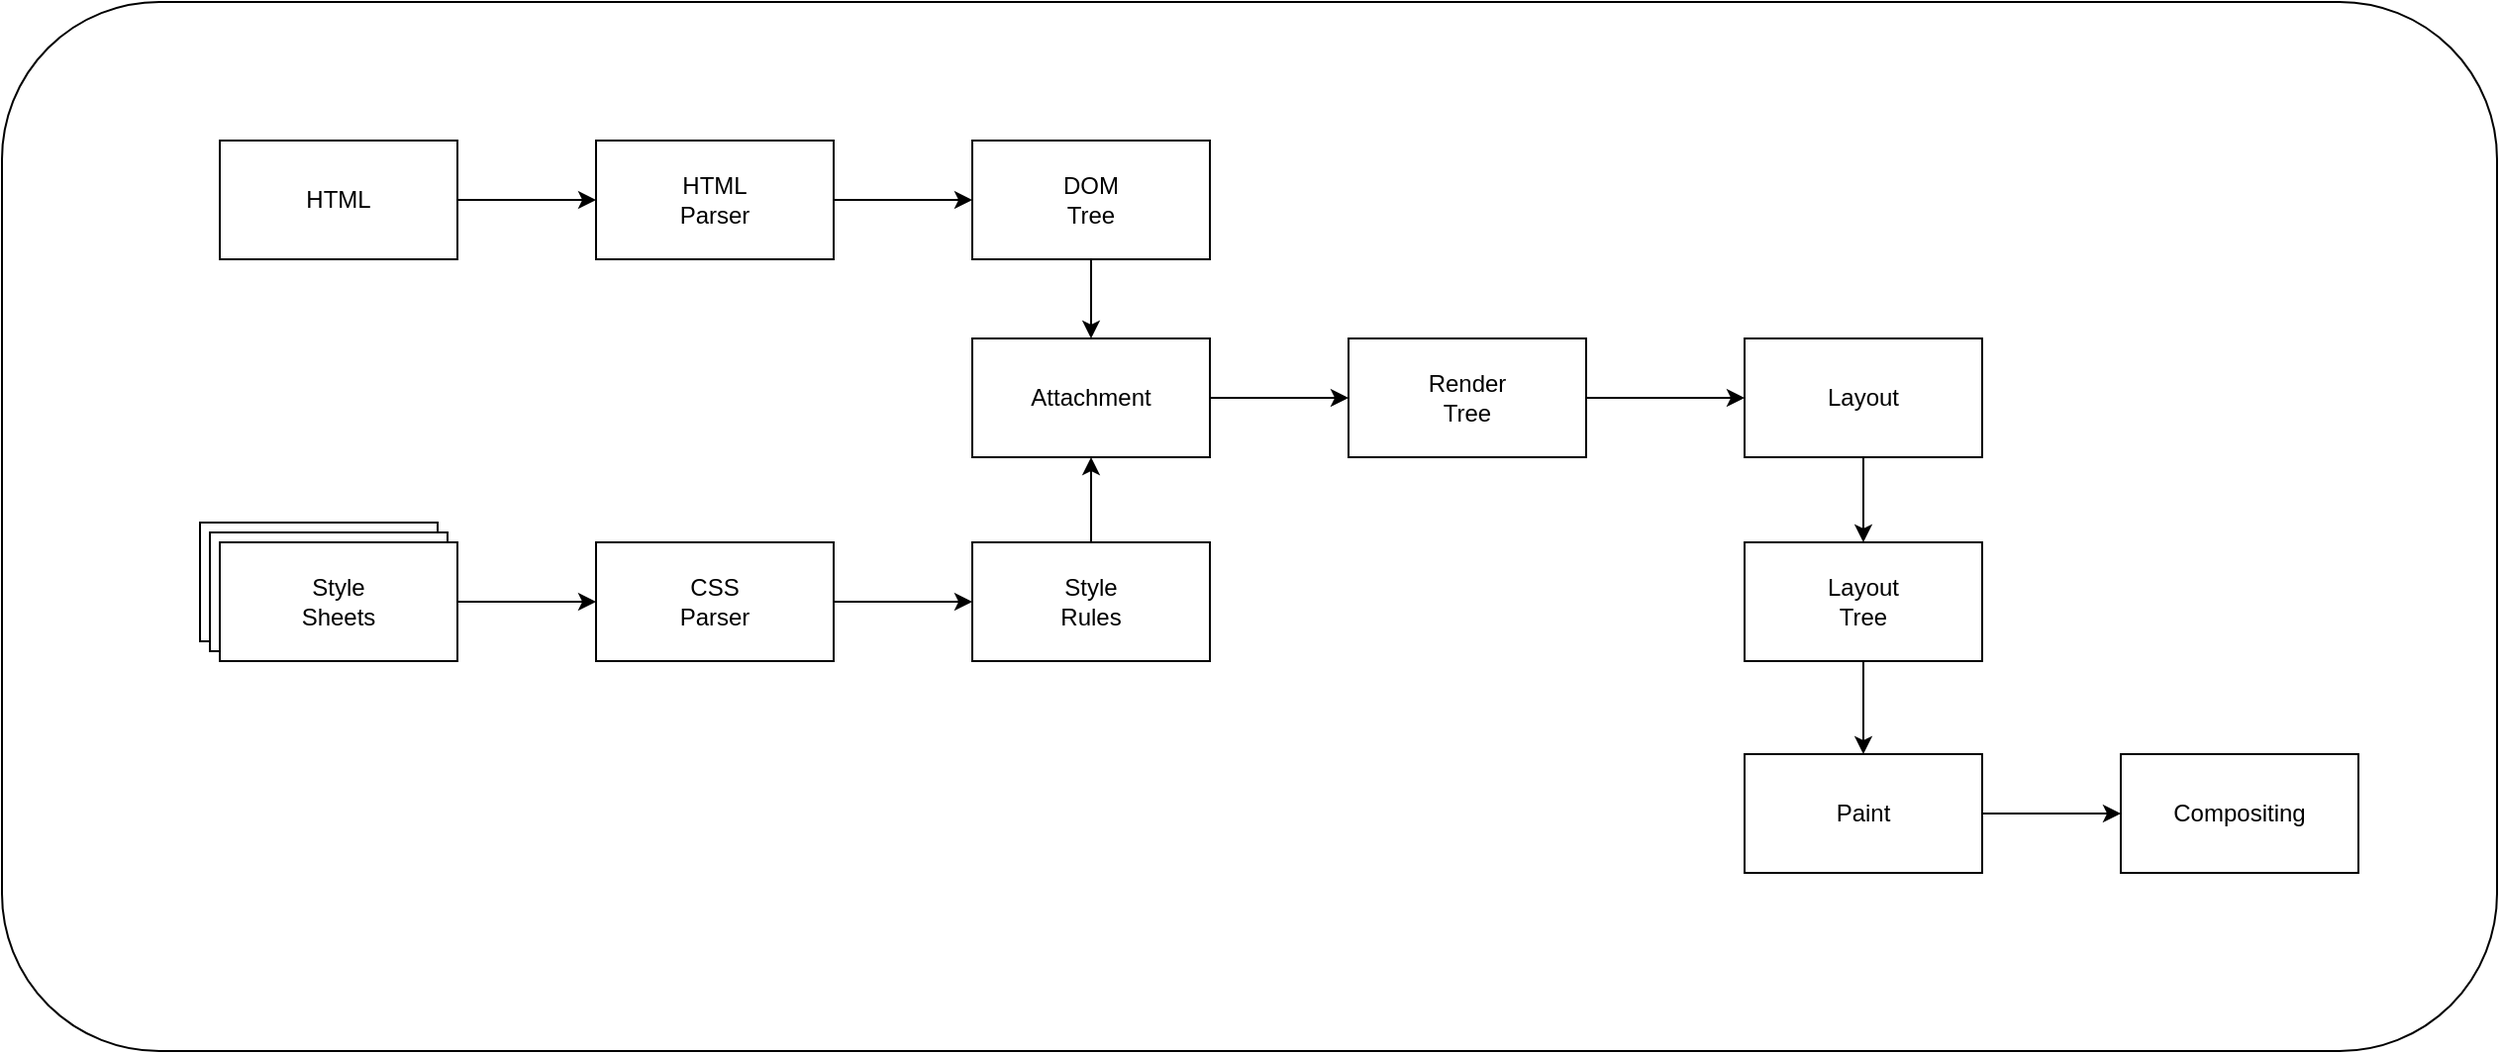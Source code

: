 <mxfile>
    <diagram id="O7DzzPxC3QfYA3OKDI-K" name="第 1 页">
        <mxGraphModel dx="1938" dy="1271" grid="1" gridSize="10" guides="1" tooltips="1" connect="1" arrows="1" fold="1" page="1" pageScale="1" pageWidth="827" pageHeight="1169" math="0" shadow="0">
            <root>
                <mxCell id="0"/>
                <mxCell id="1" parent="0"/>
                <mxCell id="34" value="" style="rounded=1;whiteSpace=wrap;html=1;" vertex="1" parent="1">
                    <mxGeometry x="80" y="50" width="1260" height="530" as="geometry"/>
                </mxCell>
                <mxCell id="6" style="edgeStyle=none;html=1;exitX=1;exitY=0.5;exitDx=0;exitDy=0;entryX=0;entryY=0.5;entryDx=0;entryDy=0;" edge="1" parent="1" source="3" target="5">
                    <mxGeometry relative="1" as="geometry"/>
                </mxCell>
                <mxCell id="3" value="HTML" style="whiteSpace=wrap;html=1;" vertex="1" parent="1">
                    <mxGeometry x="190" y="120" width="120" height="60" as="geometry"/>
                </mxCell>
                <mxCell id="17" style="edgeStyle=none;html=1;exitX=1;exitY=0.5;exitDx=0;exitDy=0;entryX=0;entryY=0.5;entryDx=0;entryDy=0;" edge="1" parent="1" source="5" target="16">
                    <mxGeometry relative="1" as="geometry"/>
                </mxCell>
                <mxCell id="5" value="HTML&lt;br&gt;Parser" style="whiteSpace=wrap;html=1;" vertex="1" parent="1">
                    <mxGeometry x="380" y="120" width="120" height="60" as="geometry"/>
                </mxCell>
                <mxCell id="13" value="" style="group" vertex="1" connectable="0" parent="1">
                    <mxGeometry x="180" y="313" width="130" height="70" as="geometry"/>
                </mxCell>
                <mxCell id="10" value="" style="verticalLabelPosition=middle;verticalAlign=middle;shape=mxgraph.basic.layered_rect;dx=10;outlineConnect=0;whiteSpace=wrap;direction=west;html=1;labelPosition=center;align=center;" vertex="1" parent="13">
                    <mxGeometry width="130" height="70" as="geometry"/>
                </mxCell>
                <mxCell id="12" value="Style&lt;br&gt;Sheets" style="whiteSpace=wrap;html=1;" vertex="1" parent="13">
                    <mxGeometry x="10" y="10" width="120" height="60" as="geometry"/>
                </mxCell>
                <mxCell id="20" style="edgeStyle=none;html=1;exitX=1;exitY=0.5;exitDx=0;exitDy=0;entryX=0;entryY=0.5;entryDx=0;entryDy=0;" edge="1" parent="1" source="14" target="19">
                    <mxGeometry relative="1" as="geometry"/>
                </mxCell>
                <mxCell id="14" value="CSS&lt;br&gt;Parser" style="whiteSpace=wrap;html=1;" vertex="1" parent="1">
                    <mxGeometry x="380" y="323" width="120" height="60" as="geometry"/>
                </mxCell>
                <mxCell id="15" style="edgeStyle=none;html=1;exitX=1;exitY=0.5;exitDx=0;exitDy=0;entryX=0;entryY=0.5;entryDx=0;entryDy=0;" edge="1" parent="1" source="12" target="14">
                    <mxGeometry relative="1" as="geometry"/>
                </mxCell>
                <mxCell id="22" style="edgeStyle=none;html=1;exitX=0.5;exitY=1;exitDx=0;exitDy=0;entryX=0.5;entryY=0;entryDx=0;entryDy=0;" edge="1" parent="1" source="16" target="21">
                    <mxGeometry relative="1" as="geometry"/>
                </mxCell>
                <mxCell id="16" value="DOM&lt;br&gt;Tree" style="whiteSpace=wrap;html=1;" vertex="1" parent="1">
                    <mxGeometry x="570" y="120" width="120" height="60" as="geometry"/>
                </mxCell>
                <mxCell id="23" style="edgeStyle=none;html=1;exitX=0.5;exitY=0;exitDx=0;exitDy=0;entryX=0.5;entryY=1;entryDx=0;entryDy=0;" edge="1" parent="1" source="19" target="21">
                    <mxGeometry relative="1" as="geometry"/>
                </mxCell>
                <mxCell id="19" value="Style&lt;br&gt;Rules" style="whiteSpace=wrap;html=1;" vertex="1" parent="1">
                    <mxGeometry x="570" y="323" width="120" height="60" as="geometry"/>
                </mxCell>
                <mxCell id="25" style="edgeStyle=none;html=1;exitX=1;exitY=0.5;exitDx=0;exitDy=0;" edge="1" parent="1" source="21" target="24">
                    <mxGeometry relative="1" as="geometry"/>
                </mxCell>
                <mxCell id="21" value="Attachment" style="whiteSpace=wrap;html=1;" vertex="1" parent="1">
                    <mxGeometry x="570" y="220" width="120" height="60" as="geometry"/>
                </mxCell>
                <mxCell id="27" style="edgeStyle=none;html=1;" edge="1" parent="1" source="24" target="26">
                    <mxGeometry relative="1" as="geometry"/>
                </mxCell>
                <mxCell id="24" value="Render&lt;br&gt;Tree" style="whiteSpace=wrap;html=1;" vertex="1" parent="1">
                    <mxGeometry x="760" y="220" width="120" height="60" as="geometry"/>
                </mxCell>
                <mxCell id="29" style="edgeStyle=none;html=1;exitX=0.5;exitY=1;exitDx=0;exitDy=0;entryX=0.5;entryY=0;entryDx=0;entryDy=0;" edge="1" parent="1" source="26" target="28">
                    <mxGeometry relative="1" as="geometry"/>
                </mxCell>
                <mxCell id="26" value="Layout" style="whiteSpace=wrap;html=1;" vertex="1" parent="1">
                    <mxGeometry x="960" y="220" width="120" height="60" as="geometry"/>
                </mxCell>
                <mxCell id="31" style="edgeStyle=none;html=1;exitX=0.5;exitY=1;exitDx=0;exitDy=0;entryX=0.5;entryY=0;entryDx=0;entryDy=0;" edge="1" parent="1" source="28" target="30">
                    <mxGeometry relative="1" as="geometry"/>
                </mxCell>
                <mxCell id="28" value="Layout&lt;br&gt;Tree" style="whiteSpace=wrap;html=1;" vertex="1" parent="1">
                    <mxGeometry x="960" y="323" width="120" height="60" as="geometry"/>
                </mxCell>
                <mxCell id="33" style="edgeStyle=none;html=1;exitX=1;exitY=0.5;exitDx=0;exitDy=0;" edge="1" parent="1" source="30" target="32">
                    <mxGeometry relative="1" as="geometry"/>
                </mxCell>
                <mxCell id="30" value="Paint" style="whiteSpace=wrap;html=1;" vertex="1" parent="1">
                    <mxGeometry x="960" y="430" width="120" height="60" as="geometry"/>
                </mxCell>
                <mxCell id="32" value="Compositing" style="whiteSpace=wrap;html=1;" vertex="1" parent="1">
                    <mxGeometry x="1150" y="430" width="120" height="60" as="geometry"/>
                </mxCell>
            </root>
        </mxGraphModel>
    </diagram>
</mxfile>